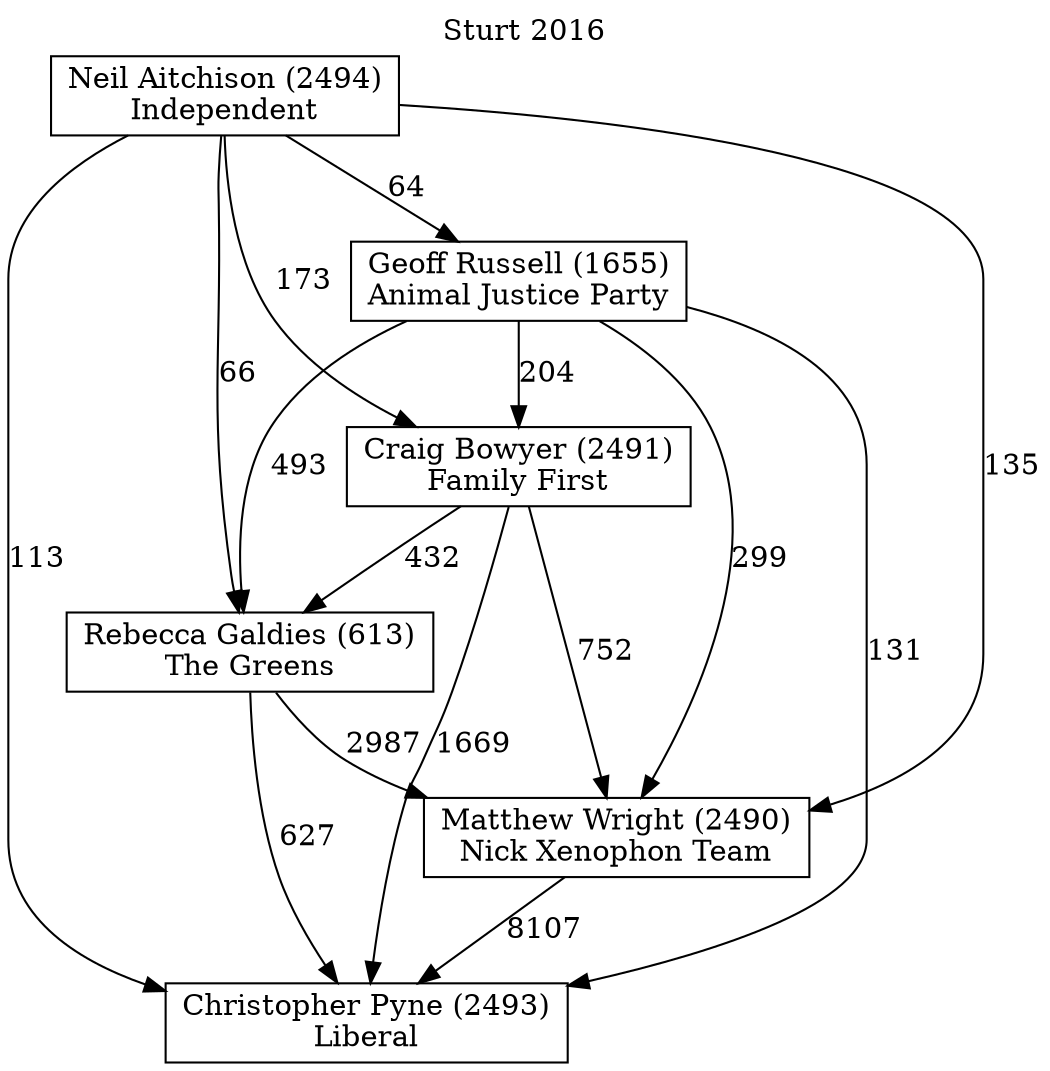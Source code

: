 // House preference flow
digraph "Christopher Pyne (2493)_Sturt_2016" {
	graph [label="Sturt 2016" labelloc=t mclimit=10]
	node [shape=box]
	"Christopher Pyne (2493)" [label="Christopher Pyne (2493)
Liberal"]
	"Matthew Wright (2490)" [label="Matthew Wright (2490)
Nick Xenophon Team"]
	"Rebecca Galdies (613)" [label="Rebecca Galdies (613)
The Greens"]
	"Craig Bowyer (2491)" [label="Craig Bowyer (2491)
Family First"]
	"Geoff Russell (1655)" [label="Geoff Russell (1655)
Animal Justice Party"]
	"Neil Aitchison (2494)" [label="Neil Aitchison (2494)
Independent"]
	"Matthew Wright (2490)" -> "Christopher Pyne (2493)" [label=8107]
	"Rebecca Galdies (613)" -> "Matthew Wright (2490)" [label=2987]
	"Craig Bowyer (2491)" -> "Rebecca Galdies (613)" [label=432]
	"Geoff Russell (1655)" -> "Craig Bowyer (2491)" [label=204]
	"Neil Aitchison (2494)" -> "Geoff Russell (1655)" [label=64]
	"Rebecca Galdies (613)" -> "Christopher Pyne (2493)" [label=627]
	"Craig Bowyer (2491)" -> "Christopher Pyne (2493)" [label=1669]
	"Geoff Russell (1655)" -> "Christopher Pyne (2493)" [label=131]
	"Neil Aitchison (2494)" -> "Christopher Pyne (2493)" [label=113]
	"Neil Aitchison (2494)" -> "Craig Bowyer (2491)" [label=173]
	"Geoff Russell (1655)" -> "Rebecca Galdies (613)" [label=493]
	"Neil Aitchison (2494)" -> "Rebecca Galdies (613)" [label=66]
	"Craig Bowyer (2491)" -> "Matthew Wright (2490)" [label=752]
	"Geoff Russell (1655)" -> "Matthew Wright (2490)" [label=299]
	"Neil Aitchison (2494)" -> "Matthew Wright (2490)" [label=135]
}
